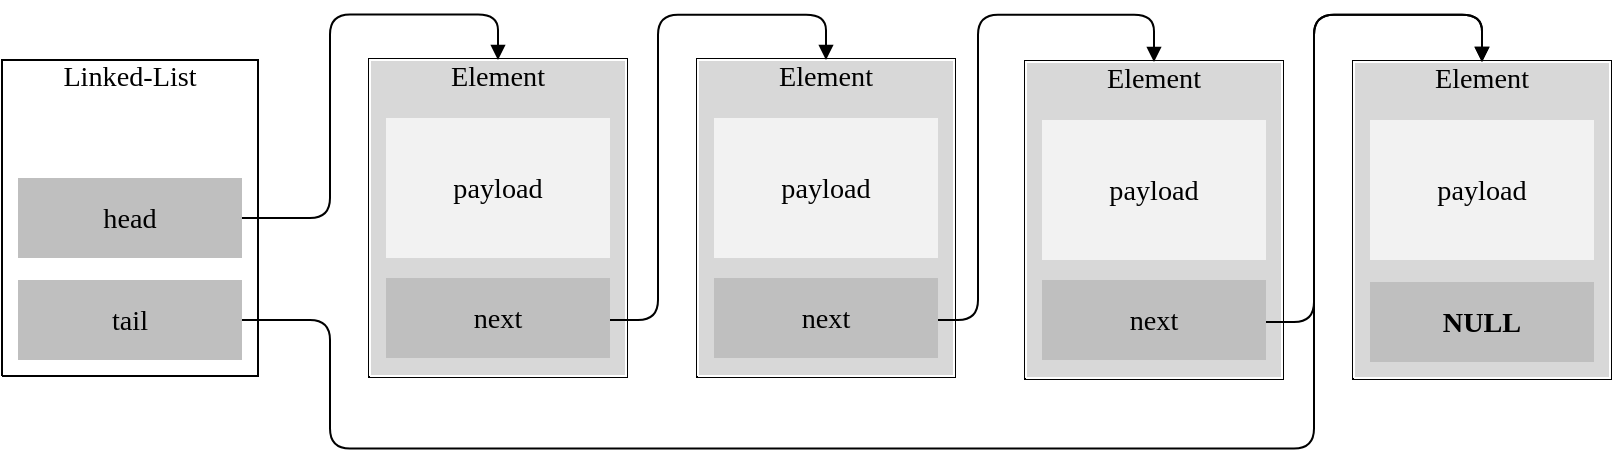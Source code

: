<mxfile version="22.1.16" type="device">
  <diagram name="Page 1" id="Page-1">
    <mxGraphModel dx="1098" dy="940" grid="1" gridSize="10" guides="1" tooltips="1" connect="1" arrows="1" fold="1" page="1" pageScale="1" pageWidth="900" pageHeight="300" math="0" shadow="0">
      <root>
        <mxCell id="0" />
        <mxCell id="1" parent="0" />
        <UserObject label="" tags="Background" id="2">
          <mxCell style="vsdxID=21;strokeWidth=2;points=[];labelBackgroundColor=none;rounded=0;html=1;whiteSpace=wrap;" parent="1" vertex="1">
            <mxGeometry x="209" y="56" width="128" height="158" as="geometry" />
          </mxCell>
        </UserObject>
        <mxCell id="3" value="&lt;div style=&quot;font-size: 1px&quot;&gt;&lt;font style=&quot;font-size:14.11px;font-family:Calibri;color:#000000;direction:ltr;letter-spacing:0px;line-height:120%;opacity:1&quot;&gt;Element&lt;br/&gt;&lt;/font&gt;&lt;/div&gt;" style="verticalAlign=top;align=center;overflow=width;vsdxID=18;fillColor=#d8d8d8;gradientColor=none;shape=stencil(nZBLDoAgDERP0z3SIyjew0SURgSD+Lu9kMZoXLhwN9O+tukAlrNpJg1SzDH4QW/URgNYgZTkjA4UkwJUgGXng+6DX1zLfmoymdXo17xh5zmRJ6Q42BWCfc2oJfdAr+Yv+AP9Cb7OJ3H/2JG1HNGz/84klThPVCc=);strokeColor=#ffffff;points=[[1,0.5,0],[0.5,0,0],[0.5,0.5,0],[0.5,0.5,0]];labelBackgroundColor=none;rounded=0;html=1;whiteSpace=wrap;" parent="2" vertex="1">
          <mxGeometry width="128" height="158" as="geometry" />
        </mxCell>
        <mxCell id="4" value="&lt;div style=&quot;font-size: 1px&quot;&gt;&lt;font style=&quot;font-size:14.11px;font-family:Calibri;color:#000000;direction:ltr;letter-spacing:0px;line-height:120%;opacity:1&quot;&gt;payload&lt;br/&gt;&lt;/font&gt;&lt;/div&gt;" style="verticalAlign=middle;align=center;overflow=width;vsdxID=19;fillColor=#f2f2f2;gradientColor=none;shape=stencil(nZBLDoAgDERP0z3SIyjew0SURgSD+Lu9kMZoXLhwN9O+tukAlrNpJg1SzDH4QW/URgNYgZTkjA4UkwJUgGXng+6DX1zLfmoymdXo17xh5zmRJ6Q42BWCfc2oJfdAr+Yv+AP9Cb7OJ3H/2JG1HNGz/84klThPVCc=);strokeColor=none;points=[[1,0.5,0],[0.5,0,0],[0.5,0.5,0],[0.5,0.5,0]];labelBackgroundColor=none;rounded=0;html=1;whiteSpace=wrap;" parent="2" vertex="1">
          <mxGeometry x="8" y="29" width="112" height="70" as="geometry" />
        </mxCell>
        <mxCell id="5" value="&lt;div style=&quot;font-size: 1px&quot;&gt;&lt;font style=&quot;font-size:14.11px;font-family:Calibri;color:#000000;direction:ltr;letter-spacing:0px;line-height:120%;opacity:1&quot;&gt;next&lt;br/&gt;&lt;/font&gt;&lt;/div&gt;" style="verticalAlign=middle;align=center;overflow=width;vsdxID=20;fillColor=#bfbfbf;gradientColor=none;shape=stencil(nZBLDoAgDERP0z3SIyjew0SURgSD+Lu9kMZoXLhwN9O+tukAlrNpJg1SzDH4QW/URgNYgZTkjA4UkwJUgGXng+6DX1zLfmoymdXo17xh5zmRJ6Q42BWCfc2oJfdAr+Yv+AP9Cb7OJ3H/2JG1HNGz/84klThPVCc=);strokeColor=none;points=[[1,0.5,0],[0.5,0,0],[0.5,0.5,0],[0.5,0.5,0]];labelBackgroundColor=none;rounded=0;html=1;whiteSpace=wrap;" parent="2" vertex="1">
          <mxGeometry x="8" y="109" width="112" height="40" as="geometry" />
        </mxCell>
        <UserObject label="" tags="Background" id="6">
          <mxCell style="vsdxID=22;strokeWidth=2;points=[];labelBackgroundColor=none;rounded=0;html=1;whiteSpace=wrap;" parent="1" vertex="1">
            <mxGeometry x="373" y="56" width="128" height="158" as="geometry" />
          </mxCell>
        </UserObject>
        <mxCell id="7" value="&lt;div style=&quot;font-size: 1px&quot;&gt;&lt;font style=&quot;font-size:14.11px;font-family:Calibri;color:#000000;direction:ltr;letter-spacing:0px;line-height:120%;opacity:1&quot;&gt;Element&lt;br/&gt;&lt;/font&gt;&lt;/div&gt;" style="verticalAlign=top;align=center;overflow=width;vsdxID=23;fillColor=#d8d8d8;gradientColor=none;shape=stencil(nZBLDoAgDERP0z3SIyjew0SURgSD+Lu9kMZoXLhwN9O+tukAlrNpJg1SzDH4QW/URgNYgZTkjA4UkwJUgGXng+6DX1zLfmoymdXo17xh5zmRJ6Q42BWCfc2oJfdAr+Yv+AP9Cb7OJ3H/2JG1HNGz/84klThPVCc=);strokeColor=#ffffff;points=[[1,0.5,0],[0.5,0,0],[0.5,0.5,0],[0.5,0.5,0]];labelBackgroundColor=none;rounded=0;html=1;whiteSpace=wrap;" parent="6" vertex="1">
          <mxGeometry width="128" height="158" as="geometry" />
        </mxCell>
        <mxCell id="8" value="&lt;div style=&quot;font-size: 1px&quot;&gt;&lt;font style=&quot;font-size:14.11px;font-family:Calibri;color:#000000;direction:ltr;letter-spacing:0px;line-height:120%;opacity:1&quot;&gt;payload&lt;br/&gt;&lt;/font&gt;&lt;/div&gt;" style="verticalAlign=middle;align=center;overflow=width;vsdxID=24;fillColor=#f2f2f2;gradientColor=none;shape=stencil(nZBLDoAgDERP0z3SIyjew0SURgSD+Lu9kMZoXLhwN9O+tukAlrNpJg1SzDH4QW/URgNYgZTkjA4UkwJUgGXng+6DX1zLfmoymdXo17xh5zmRJ6Q42BWCfc2oJfdAr+Yv+AP9Cb7OJ3H/2JG1HNGz/84klThPVCc=);strokeColor=none;points=[[1,0.5,0],[0.5,0,0],[0.5,0.5,0],[0.5,0.5,0]];labelBackgroundColor=none;rounded=0;html=1;whiteSpace=wrap;" parent="6" vertex="1">
          <mxGeometry x="8" y="29" width="112" height="70" as="geometry" />
        </mxCell>
        <mxCell id="9" value="&lt;div style=&quot;font-size: 1px&quot;&gt;&lt;font style=&quot;font-size:14.11px;font-family:Calibri;color:#000000;direction:ltr;letter-spacing:0px;line-height:120%;opacity:1&quot;&gt;next&lt;br/&gt;&lt;/font&gt;&lt;/div&gt;" style="verticalAlign=middle;align=center;overflow=width;vsdxID=25;fillColor=#bfbfbf;gradientColor=none;shape=stencil(nZBLDoAgDERP0z3SIyjew0SURgSD+Lu9kMZoXLhwN9O+tukAlrNpJg1SzDH4QW/URgNYgZTkjA4UkwJUgGXng+6DX1zLfmoymdXo17xh5zmRJ6Q42BWCfc2oJfdAr+Yv+AP9Cb7OJ3H/2JG1HNGz/84klThPVCc=);strokeColor=none;points=[[1,0.5,0],[0.5,0,0],[0.5,0.5,0],[0.5,0.5,0]];labelBackgroundColor=none;rounded=0;html=1;whiteSpace=wrap;" parent="6" vertex="1">
          <mxGeometry x="8" y="109" width="112" height="40" as="geometry" />
        </mxCell>
        <UserObject label="" tags="Background" id="10">
          <mxCell style="vsdxID=26;strokeWidth=2;points=[];labelBackgroundColor=none;rounded=0;html=1;whiteSpace=wrap;" parent="1" vertex="1">
            <mxGeometry x="537" y="57" width="128" height="158" as="geometry" />
          </mxCell>
        </UserObject>
        <mxCell id="11" value="&lt;div style=&quot;font-size: 1px&quot;&gt;&lt;font style=&quot;font-size:14.11px;font-family:Calibri;color:#000000;direction:ltr;letter-spacing:0px;line-height:120%;opacity:1&quot;&gt;Element&lt;br/&gt;&lt;/font&gt;&lt;/div&gt;" style="verticalAlign=top;align=center;overflow=width;vsdxID=27;fillColor=#d8d8d8;gradientColor=none;shape=stencil(nZBLDoAgDERP0z3SIyjew0SURgSD+Lu9kMZoXLhwN9O+tukAlrNpJg1SzDH4QW/URgNYgZTkjA4UkwJUgGXng+6DX1zLfmoymdXo17xh5zmRJ6Q42BWCfc2oJfdAr+Yv+AP9Cb7OJ3H/2JG1HNGz/84klThPVCc=);strokeColor=#ffffff;points=[[1,0.5,0],[0.5,0,0],[0.5,0.5,0],[0.5,0.5,0]];labelBackgroundColor=none;rounded=0;html=1;whiteSpace=wrap;" parent="10" vertex="1">
          <mxGeometry width="128" height="158" as="geometry" />
        </mxCell>
        <mxCell id="12" value="&lt;div style=&quot;font-size: 1px&quot;&gt;&lt;font style=&quot;font-size:14.11px;font-family:Calibri;color:#000000;direction:ltr;letter-spacing:0px;line-height:120%;opacity:1&quot;&gt;payload&lt;br/&gt;&lt;/font&gt;&lt;/div&gt;" style="verticalAlign=middle;align=center;overflow=width;vsdxID=28;fillColor=#f2f2f2;gradientColor=none;shape=stencil(nZBLDoAgDERP0z3SIyjew0SURgSD+Lu9kMZoXLhwN9O+tukAlrNpJg1SzDH4QW/URgNYgZTkjA4UkwJUgGXng+6DX1zLfmoymdXo17xh5zmRJ6Q42BWCfc2oJfdAr+Yv+AP9Cb7OJ3H/2JG1HNGz/84klThPVCc=);strokeColor=none;points=[[1,0.5,0],[0.5,0,0],[0.5,0.5,0],[0.5,0.5,0]];labelBackgroundColor=none;rounded=0;html=1;whiteSpace=wrap;" parent="10" vertex="1">
          <mxGeometry x="8" y="29" width="112" height="70" as="geometry" />
        </mxCell>
        <mxCell id="13" value="&lt;div style=&quot;font-size: 1px&quot;&gt;&lt;font style=&quot;font-size:14.11px;font-family:Calibri;color:#000000;direction:ltr;letter-spacing:0px;line-height:120%;opacity:1&quot;&gt;next&lt;br/&gt;&lt;/font&gt;&lt;/div&gt;" style="verticalAlign=middle;align=center;overflow=width;vsdxID=29;fillColor=#bfbfbf;gradientColor=none;shape=stencil(nZBLDoAgDERP0z3SIyjew0SURgSD+Lu9kMZoXLhwN9O+tukAlrNpJg1SzDH4QW/URgNYgZTkjA4UkwJUgGXng+6DX1zLfmoymdXo17xh5zmRJ6Q42BWCfc2oJfdAr+Yv+AP9Cb7OJ3H/2JG1HNGz/84klThPVCc=);strokeColor=none;points=[[1,0.5,0],[0.5,0,0],[0.5,0.5,0],[0.5,0.5,0]];labelBackgroundColor=none;rounded=0;html=1;whiteSpace=wrap;" parent="10" vertex="1">
          <mxGeometry x="8" y="109" width="112" height="40" as="geometry" />
        </mxCell>
        <UserObject label="" tags="Background" id="14">
          <mxCell style="vsdxID=30;strokeWidth=2;points=[];labelBackgroundColor=none;rounded=0;html=1;whiteSpace=wrap;" parent="1" vertex="1">
            <mxGeometry x="701" y="57" width="128" height="158" as="geometry" />
          </mxCell>
        </UserObject>
        <mxCell id="15" value="&lt;div style=&quot;font-size: 1px&quot;&gt;&lt;font style=&quot;font-size:14.11px;font-family:Calibri;color:#000000;direction:ltr;letter-spacing:0px;line-height:120%;opacity:1&quot;&gt;Element&lt;br/&gt;&lt;/font&gt;&lt;/div&gt;" style="verticalAlign=top;align=center;overflow=width;vsdxID=31;fillColor=#d8d8d8;gradientColor=none;shape=stencil(nZBLDoAgDERP0z3SIyjew0SURgSD+Lu9kMZoXLhwN9O+tukAlrNpJg1SzDH4QW/URgNYgZTkjA4UkwJUgGXng+6DX1zLfmoymdXo17xh5zmRJ6Q42BWCfc2oJfdAr+Yv+AP9Cb7OJ3H/2JG1HNGz/84klThPVCc=);strokeColor=#ffffff;points=[[1,0.5,0],[0.5,0,0],[0.5,0.5,0],[0.5,0.5,0]];labelBackgroundColor=none;rounded=0;html=1;whiteSpace=wrap;" parent="14" vertex="1">
          <mxGeometry width="128" height="158" as="geometry" />
        </mxCell>
        <mxCell id="16" value="&lt;div style=&quot;font-size: 1px&quot;&gt;&lt;font style=&quot;font-size:14.11px;font-family:Calibri;color:#000000;direction:ltr;letter-spacing:0px;line-height:120%;opacity:1&quot;&gt;payload&lt;br/&gt;&lt;/font&gt;&lt;/div&gt;" style="verticalAlign=middle;align=center;overflow=width;vsdxID=32;fillColor=#f2f2f2;gradientColor=none;shape=stencil(nZBLDoAgDERP0z3SIyjew0SURgSD+Lu9kMZoXLhwN9O+tukAlrNpJg1SzDH4QW/URgNYgZTkjA4UkwJUgGXng+6DX1zLfmoymdXo17xh5zmRJ6Q42BWCfc2oJfdAr+Yv+AP9Cb7OJ3H/2JG1HNGz/84klThPVCc=);strokeColor=none;points=[[1,0.5,0],[0.5,0,0],[0.5,0.5,0],[0.5,0.5,0]];labelBackgroundColor=none;rounded=0;html=1;whiteSpace=wrap;" parent="14" vertex="1">
          <mxGeometry x="8" y="29" width="112" height="70" as="geometry" />
        </mxCell>
        <UserObject label="" tags="Background" id="17">
          <mxCell style="vsdxID=37;fillColor=none;gradientColor=none;strokeColor=none;strokeWidth=2;points=[];labelBackgroundColor=none;rounded=0;html=1;whiteSpace=wrap;" parent="1" vertex="1">
            <mxGeometry x="709" y="167" width="112" height="40" as="geometry" />
          </mxCell>
        </UserObject>
        <mxCell id="18" value="&lt;div style=&quot;font-size: 1px&quot;&gt;&lt;font style=&quot;font-size:14.11px;font-family:Calibri;color:#000000;direction:ltr;letter-spacing:0px;line-height:120%;opacity:1&quot;&gt;&lt;b&gt;NULL&lt;br/&gt;&lt;/b&gt;&lt;/font&gt;&lt;/div&gt;" style="verticalAlign=middle;align=center;overflow=width;vsdxID=33;fillColor=#bfbfbf;gradientColor=none;shape=stencil(nZBLDoAgDERP0z3SIyjew0SURgSD+Lu9kMZoXLhwN9O+tukAlrNpJg1SzDH4QW/URgNYgZTkjA4UkwJUgGXng+6DX1zLfmoymdXo17xh5zmRJ6Q42BWCfc2oJfdAr+Yv+AP9Cb7OJ3H/2JG1HNGz/84klThPVCc=);strokeColor=none;points=[[1,0.5,0],[0.5,0,0],[0.5,0.5,0],[0.5,0.5,0]];labelBackgroundColor=none;rounded=0;html=1;whiteSpace=wrap;" parent="17" vertex="1">
          <mxGeometry width="112" height="40" as="geometry" />
        </mxCell>
        <UserObject label="&lt;div style=&quot;font-size: 1px&quot;&gt;&lt;font style=&quot;font-size:14.11px;font-family:Calibri;color:#000000;direction:ltr;letter-spacing:0px;line-height:120%;opacity:1&quot;&gt;Linked-List&lt;br/&gt;&lt;/font&gt;&lt;/div&gt;" tags="Background" id="19">
          <mxCell style="verticalAlign=top;align=center;overflow=width;vsdxID=39;shape=stencil(nZBLDoAgDERP0z3SIyjew0SURgSD+Lu9kMZoXLhwN9O+tukAlrNpJg1SzDH4QW/URgNYgZTkjA4UkwJUgGXng+6DX1zLfmoymdXo17xh5zmRJ6Q42BWCfc2oJfdAr+Yv+AP9Cb7OJ3H/2JG1HNGz/84klThPVCc=);points=[[1,0.5,0],[0.5,0,0],[0.5,0.5,0],[0.5,0.5,0]];labelBackgroundColor=none;rounded=0;html=1;whiteSpace=wrap;" parent="1" vertex="1">
            <mxGeometry x="25" y="56" width="128" height="158" as="geometry" />
          </mxCell>
        </UserObject>
        <UserObject label="&lt;div style=&quot;font-size: 1px&quot;&gt;&lt;font style=&quot;font-size:14.11px;font-family:Calibri;color:#000000;direction:ltr;letter-spacing:0px;line-height:120%;opacity:1&quot;&gt;tail&lt;br/&gt;&lt;/font&gt;&lt;/div&gt;" tags="Background" id="20">
          <mxCell style="verticalAlign=middle;align=center;overflow=width;vsdxID=41;fillColor=#bfbfbf;gradientColor=none;shape=stencil(nZBLDoAgDERP0z3SIyjew0SURgSD+Lu9kMZoXLhwN9O+tukAlrNpJg1SzDH4QW/URgNYgZTkjA4UkwJUgGXng+6DX1zLfmoymdXo17xh5zmRJ6Q42BWCfc2oJfdAr+Yv+AP9Cb7OJ3H/2JG1HNGz/84klThPVCc=);strokeColor=none;points=[[1,0.5,0],[0.5,0,0],[0.5,0.5,0],[0.5,0.5,0]];labelBackgroundColor=none;rounded=0;html=1;whiteSpace=wrap;" parent="1" vertex="1">
            <mxGeometry x="33" y="166" width="112" height="40" as="geometry" />
          </mxCell>
        </UserObject>
        <UserObject label="&lt;div style=&quot;font-size: 1px&quot;&gt;&lt;font style=&quot;font-size:14.11px;font-family:Calibri;color:#000000;direction:ltr;letter-spacing:0px;line-height:120%;opacity:1&quot;&gt;head&lt;br/&gt;&lt;/font&gt;&lt;/div&gt;" tags="Background" id="21">
          <mxCell style="verticalAlign=middle;align=center;overflow=width;vsdxID=42;fillColor=#bfbfbf;gradientColor=none;shape=stencil(nZBLDoAgDERP0z3SIyjew0SURgSD+Lu9kMZoXLhwN9O+tukAlrNpJg1SzDH4QW/URgNYgZTkjA4UkwJUgGXng+6DX1zLfmoymdXo17xh5zmRJ6Q42BWCfc2oJfdAr+Yv+AP9Cb7OJ3H/2JG1HNGz/84klThPVCc=);strokeColor=none;points=[[1,0.5,0],[0.5,0,0],[0.5,0.5,0],[0.5,0.5,0]];labelBackgroundColor=none;rounded=0;html=1;whiteSpace=wrap;" parent="1" vertex="1">
            <mxGeometry x="33" y="115" width="112" height="40" as="geometry" />
          </mxCell>
        </UserObject>
        <UserObject label="" tags="Lien" id="22">
          <mxCell style="vsdxID=44;edgeStyle=none;startArrow=none;endArrow=block;startSize=5;endSize=5;strokeColor=#000000;spacingTop=0;spacingBottom=0;spacingLeft=0;spacingRight=0;verticalAlign=middle;html=1;labelBackgroundColor=#ffffff;rounded=1;exitX=1;exitY=0.5;exitDx=0;exitDy=0;exitPerimeter=0;entryX=0.5;entryY=0;entryDx=0;entryDy=0;entryPerimeter=0;" parent="1" source="20" target="15" edge="1">
            <mxGeometry relative="1" as="geometry">
              <mxPoint x="-4" as="offset" />
              <Array as="points">
                <mxPoint x="189" y="186" />
                <mxPoint x="189" y="250.22" />
                <mxPoint x="681" y="250.22" />
                <mxPoint x="681" y="33.42" />
                <mxPoint x="765" y="33.42" />
              </Array>
            </mxGeometry>
          </mxCell>
        </UserObject>
        <UserObject label="" tags="Lien" id="23">
          <mxCell style="vsdxID=34;edgeStyle=none;startArrow=none;endArrow=block;startSize=5;endSize=5;strokeColor=#000000;spacingTop=0;spacingBottom=0;spacingLeft=0;spacingRight=0;verticalAlign=middle;html=1;labelBackgroundColor=#ffffff;rounded=1;exitX=1;exitY=0.525;exitDx=0;exitDy=0;exitPerimeter=0;entryX=0.5;entryY=0;entryDx=0;entryDy=0;entryPerimeter=0;" parent="1" source="5" target="7" edge="1">
            <mxGeometry relative="1" as="geometry">
              <mxPoint y="4" as="offset" />
              <Array as="points">
                <mxPoint x="353" y="186" />
                <mxPoint x="353" y="33.42" />
                <mxPoint x="437" y="33.42" />
              </Array>
            </mxGeometry>
          </mxCell>
        </UserObject>
        <UserObject label="" tags="Lien" id="24">
          <mxCell style="vsdxID=35;edgeStyle=none;startArrow=none;endArrow=block;startSize=5;endSize=5;strokeColor=#000000;spacingTop=0;spacingBottom=0;spacingLeft=0;spacingRight=0;verticalAlign=middle;html=1;labelBackgroundColor=#ffffff;rounded=1;exitX=1;exitY=0.525;exitDx=0;exitDy=0;exitPerimeter=0;entryX=0.5;entryY=0;entryDx=0;entryDy=0;entryPerimeter=0;" parent="1" source="9" target="11" edge="1">
            <mxGeometry relative="1" as="geometry">
              <mxPoint y="5" as="offset" />
              <Array as="points">
                <mxPoint x="513" y="186" />
                <mxPoint x="513" y="33.42" />
                <mxPoint x="601" y="33.42" />
              </Array>
            </mxGeometry>
          </mxCell>
        </UserObject>
        <UserObject label="" tags="Lien" id="25">
          <mxCell style="vsdxID=36;edgeStyle=none;startArrow=none;endArrow=block;startSize=5;endSize=5;strokeColor=#000000;spacingTop=0;spacingBottom=0;spacingLeft=0;spacingRight=0;verticalAlign=middle;html=1;labelBackgroundColor=#ffffff;rounded=1;exitX=1;exitY=0.525;exitDx=0;exitDy=0;exitPerimeter=0;entryX=0.5;entryY=0;entryDx=0;entryDy=0;entryPerimeter=0;" parent="1" source="13" target="15" edge="1">
            <mxGeometry relative="1" as="geometry">
              <mxPoint y="4" as="offset" />
              <Array as="points">
                <mxPoint x="681" y="187" />
                <mxPoint x="681" y="33.42" />
                <mxPoint x="765" y="33.42" />
              </Array>
            </mxGeometry>
          </mxCell>
        </UserObject>
        <UserObject label="" tags="Lien" id="26">
          <mxCell style="vsdxID=43;edgeStyle=none;startArrow=none;endArrow=block;startSize=5;endSize=5;strokeColor=#000000;spacingTop=0;spacingBottom=0;spacingLeft=0;spacingRight=0;verticalAlign=middle;html=1;labelBackgroundColor=#ffffff;rounded=1;exitX=1;exitY=0.5;exitDx=0;exitDy=0;exitPerimeter=0;entryX=0.5;entryY=0;entryDx=0;entryDy=0;entryPerimeter=0;" parent="1" source="21" target="3" edge="1">
            <mxGeometry relative="1" as="geometry">
              <mxPoint y="3" as="offset" />
              <Array as="points">
                <mxPoint x="189" y="135" />
                <mxPoint x="189" y="33.2" />
                <mxPoint x="273" y="33.2" />
              </Array>
            </mxGeometry>
          </mxCell>
        </UserObject>
      </root>
    </mxGraphModel>
  </diagram>
</mxfile>
